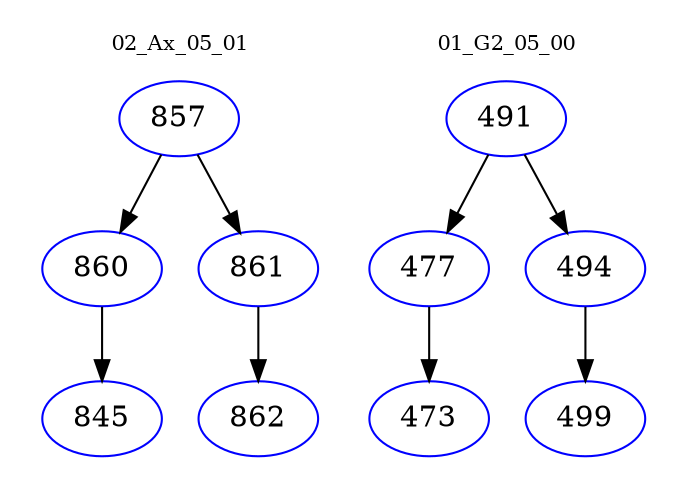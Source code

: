 digraph{
subgraph cluster_0 {
color = white
label = "02_Ax_05_01";
fontsize=10;
T0_857 [label="857", color="blue"]
T0_857 -> T0_860 [color="black"]
T0_860 [label="860", color="blue"]
T0_860 -> T0_845 [color="black"]
T0_845 [label="845", color="blue"]
T0_857 -> T0_861 [color="black"]
T0_861 [label="861", color="blue"]
T0_861 -> T0_862 [color="black"]
T0_862 [label="862", color="blue"]
}
subgraph cluster_1 {
color = white
label = "01_G2_05_00";
fontsize=10;
T1_491 [label="491", color="blue"]
T1_491 -> T1_477 [color="black"]
T1_477 [label="477", color="blue"]
T1_477 -> T1_473 [color="black"]
T1_473 [label="473", color="blue"]
T1_491 -> T1_494 [color="black"]
T1_494 [label="494", color="blue"]
T1_494 -> T1_499 [color="black"]
T1_499 [label="499", color="blue"]
}
}
